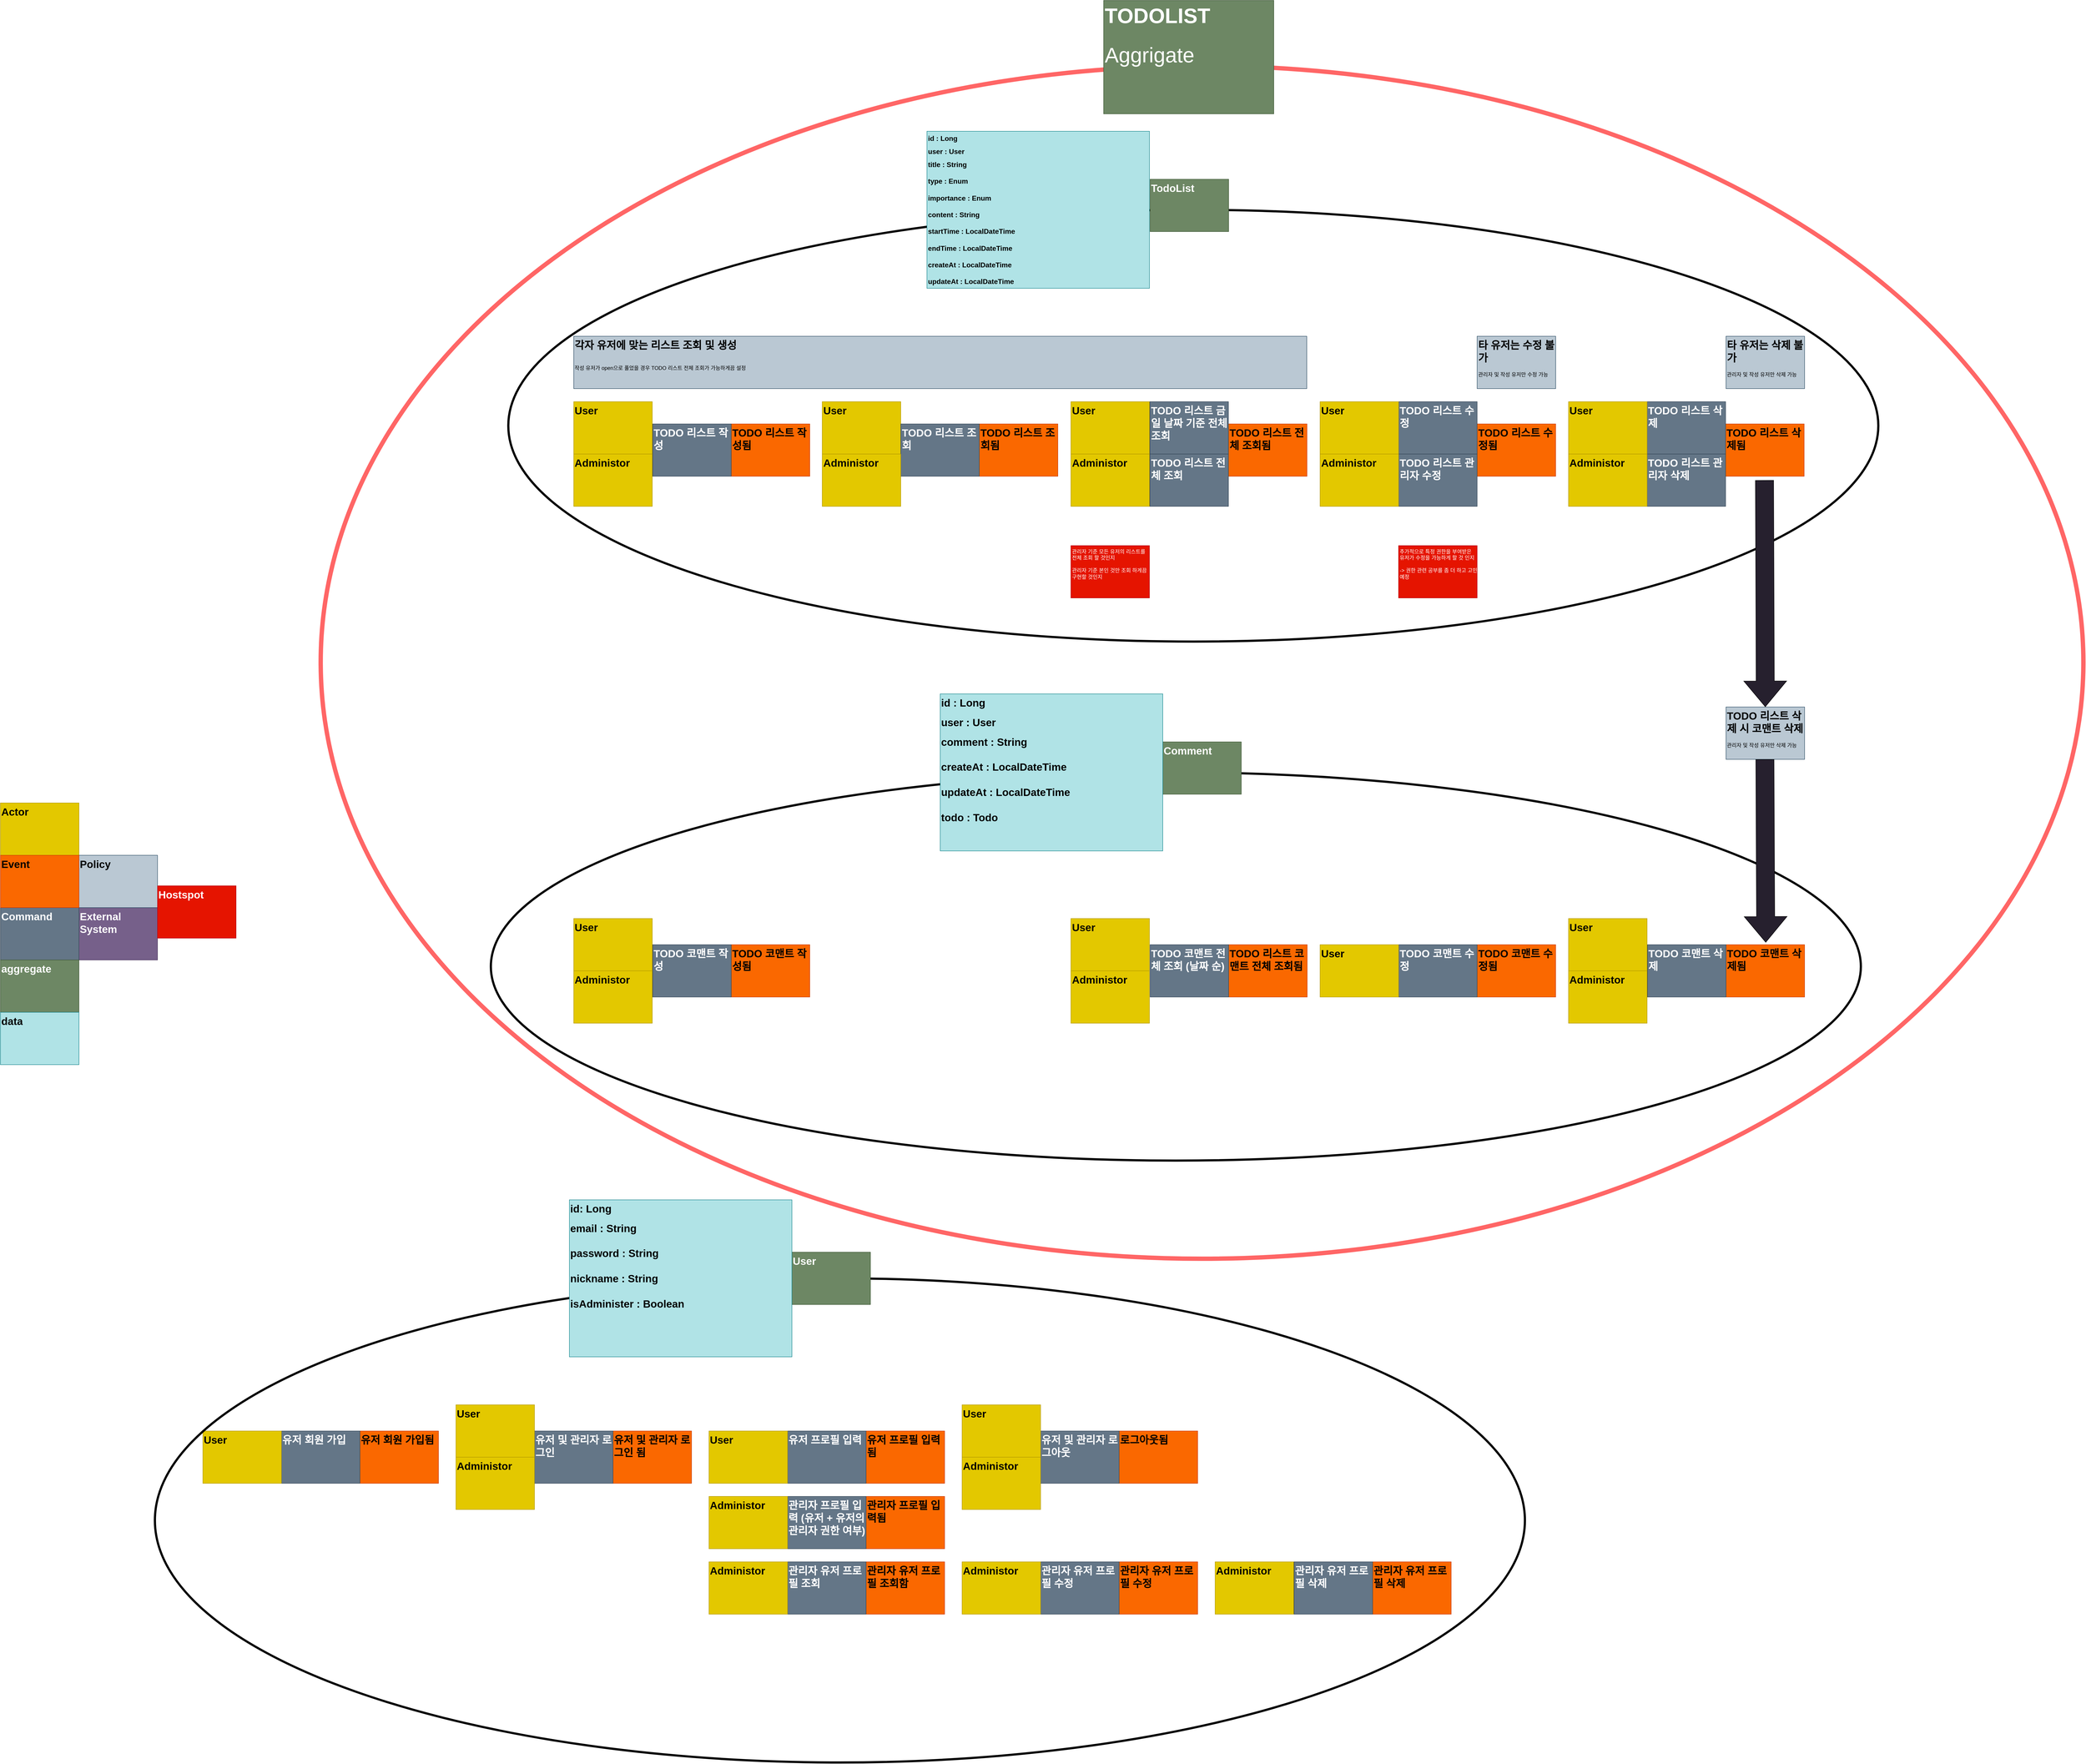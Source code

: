 <mxfile version="24.4.0" type="device">
  <diagram id="C5RBs43oDa-KdzZeNtuy" name="Page-1">
    <mxGraphModel dx="5374" dy="4074" grid="1" gridSize="10" guides="1" tooltips="1" connect="1" arrows="1" fold="1" page="1" pageScale="1" pageWidth="827" pageHeight="1169" math="0" shadow="0">
      <root>
        <mxCell id="WIyWlLk6GJQsqaUBKTNV-0" />
        <mxCell id="WIyWlLk6GJQsqaUBKTNV-1" parent="WIyWlLk6GJQsqaUBKTNV-0" />
        <mxCell id="IrmACfk9YA6cMG1wpujl-41" value="" style="ellipse;whiteSpace=wrap;html=1;fillColor=none;strokeWidth=5;" parent="WIyWlLk6GJQsqaUBKTNV-1" vertex="1">
          <mxGeometry x="-490" y="-1360" width="3140" height="990" as="geometry" />
        </mxCell>
        <mxCell id="IrmACfk9YA6cMG1wpujl-49" value="" style="ellipse;whiteSpace=wrap;html=1;fillColor=none;strokeWidth=10;strokeColor=#FF6666;verticalAlign=middle;" parent="WIyWlLk6GJQsqaUBKTNV-1" vertex="1">
          <mxGeometry x="-920" y="-1690" width="4040" height="2735" as="geometry" />
        </mxCell>
        <mxCell id="HAmuDQvCKLbOcNuJEESd-0" value="&lt;h1 style=&quot;margin-top: 0px;&quot;&gt;Actor&lt;/h1&gt;" style="text;html=1;whiteSpace=wrap;overflow=hidden;rounded=0;fillColor=#e3c800;fontColor=#000000;strokeColor=#B09500;" parent="WIyWlLk6GJQsqaUBKTNV-1" vertex="1">
          <mxGeometry x="-1654" width="180" height="120" as="geometry" />
        </mxCell>
        <mxCell id="HAmuDQvCKLbOcNuJEESd-1" value="&lt;h1 style=&quot;margin-top: 0px;&quot;&gt;External System&lt;/h1&gt;" style="text;html=1;whiteSpace=wrap;overflow=hidden;rounded=0;fillColor=#76608a;fontColor=#ffffff;strokeColor=#432D57;" parent="WIyWlLk6GJQsqaUBKTNV-1" vertex="1">
          <mxGeometry x="-1474" y="240" width="180" height="120" as="geometry" />
        </mxCell>
        <mxCell id="HAmuDQvCKLbOcNuJEESd-2" value="&lt;h1 style=&quot;margin-top: 0px;&quot;&gt;Command&lt;/h1&gt;" style="text;html=1;whiteSpace=wrap;overflow=hidden;rounded=0;fillColor=#647687;fontColor=#ffffff;strokeColor=#314354;" parent="WIyWlLk6GJQsqaUBKTNV-1" vertex="1">
          <mxGeometry x="-1654" y="240" width="180" height="120" as="geometry" />
        </mxCell>
        <mxCell id="HAmuDQvCKLbOcNuJEESd-3" value="&lt;h1 style=&quot;margin-top: 0px;&quot;&gt;Policy&lt;/h1&gt;" style="text;html=1;whiteSpace=wrap;overflow=hidden;rounded=0;fillColor=#bac8d3;strokeColor=#23445d;fontColor=#000000;" parent="WIyWlLk6GJQsqaUBKTNV-1" vertex="1">
          <mxGeometry x="-1474" y="120" width="180" height="120" as="geometry" />
        </mxCell>
        <mxCell id="HAmuDQvCKLbOcNuJEESd-4" value="&lt;h1 style=&quot;margin-top: 0px;&quot;&gt;Event&lt;/h1&gt;" style="text;html=1;whiteSpace=wrap;overflow=hidden;rounded=0;fillColor=#fa6800;fontColor=#000000;strokeColor=#C73500;" parent="WIyWlLk6GJQsqaUBKTNV-1" vertex="1">
          <mxGeometry x="-1654" y="120" width="180" height="120" as="geometry" />
        </mxCell>
        <mxCell id="HAmuDQvCKLbOcNuJEESd-5" value="&lt;h1 style=&quot;margin-top: 0px;&quot;&gt;Hostspot&lt;/h1&gt;" style="text;html=1;whiteSpace=wrap;overflow=hidden;rounded=0;fillColor=#e51400;fontColor=#ffffff;strokeColor=#B20000;" parent="WIyWlLk6GJQsqaUBKTNV-1" vertex="1">
          <mxGeometry x="-1294" y="190" width="180" height="120" as="geometry" />
        </mxCell>
        <mxCell id="HAmuDQvCKLbOcNuJEESd-6" value="&lt;h1 style=&quot;margin-top: 0px;&quot;&gt;aggregate&lt;/h1&gt;" style="text;html=1;whiteSpace=wrap;overflow=hidden;rounded=0;fillColor=#6d8764;fontColor=#ffffff;strokeColor=#3A5431;" parent="WIyWlLk6GJQsqaUBKTNV-1" vertex="1">
          <mxGeometry x="-1654" y="360" width="180" height="120" as="geometry" />
        </mxCell>
        <mxCell id="HAmuDQvCKLbOcNuJEESd-7" value="&lt;h1 style=&quot;margin-top: 0px;&quot;&gt;data&lt;/h1&gt;" style="text;html=1;whiteSpace=wrap;overflow=hidden;rounded=0;fillColor=#b0e3e6;strokeColor=#0e8088;fontColor=#000000;" parent="WIyWlLk6GJQsqaUBKTNV-1" vertex="1">
          <mxGeometry x="-1654" y="480" width="180" height="120" as="geometry" />
        </mxCell>
        <mxCell id="HAmuDQvCKLbOcNuJEESd-8" value="&lt;h1 style=&quot;margin-top: 0px;&quot;&gt;Administor&lt;/h1&gt;" style="text;html=1;whiteSpace=wrap;overflow=hidden;rounded=0;fillColor=#e3c800;fontColor=#000000;strokeColor=#B09500;" parent="WIyWlLk6GJQsqaUBKTNV-1" vertex="1">
          <mxGeometry x="1130" y="1740" width="180" height="120" as="geometry" />
        </mxCell>
        <mxCell id="HAmuDQvCKLbOcNuJEESd-9" value="&lt;h1 style=&quot;margin-top: 0px;&quot;&gt;User&lt;/h1&gt;" style="text;html=1;whiteSpace=wrap;overflow=hidden;rounded=0;fillColor=#e3c800;fontColor=#000000;strokeColor=#B09500;" parent="WIyWlLk6GJQsqaUBKTNV-1" vertex="1">
          <mxGeometry x="229.5" y="-920" width="180" height="120" as="geometry" />
        </mxCell>
        <mxCell id="HAmuDQvCKLbOcNuJEESd-11" value="&lt;h1 style=&quot;margin-top: 0px;&quot;&gt;유저 회원 가입됨&lt;/h1&gt;" style="text;html=1;whiteSpace=wrap;overflow=hidden;rounded=0;fillColor=#fa6800;fontColor=#000000;strokeColor=#C73500;" parent="WIyWlLk6GJQsqaUBKTNV-1" vertex="1">
          <mxGeometry x="-830" y="1440" width="180" height="120" as="geometry" />
        </mxCell>
        <mxCell id="HAmuDQvCKLbOcNuJEESd-12" value="&lt;h1 style=&quot;margin-top: 0px;&quot;&gt;유저 및 관리자 로그인 됨&lt;/h1&gt;" style="text;html=1;whiteSpace=wrap;overflow=hidden;rounded=0;fillColor=#fa6800;fontColor=#000000;strokeColor=#C73500;" parent="WIyWlLk6GJQsqaUBKTNV-1" vertex="1">
          <mxGeometry x="-250" y="1440" width="180" height="120" as="geometry" />
        </mxCell>
        <mxCell id="HAmuDQvCKLbOcNuJEESd-13" value="&lt;h1 style=&quot;margin-top: 0px;&quot;&gt;로그아웃됨&lt;/h1&gt;" style="text;html=1;whiteSpace=wrap;overflow=hidden;rounded=0;fillColor=#fa6800;fontColor=#000000;strokeColor=#C73500;" parent="WIyWlLk6GJQsqaUBKTNV-1" vertex="1">
          <mxGeometry x="910" y="1440" width="180" height="120" as="geometry" />
        </mxCell>
        <mxCell id="HAmuDQvCKLbOcNuJEESd-15" value="&lt;h1 style=&quot;margin-top: 0px;&quot;&gt;관리자 프로필 입력됨&lt;/h1&gt;" style="text;html=1;whiteSpace=wrap;overflow=hidden;rounded=0;fillColor=#fa6800;fontColor=#000000;strokeColor=#C73500;" parent="WIyWlLk6GJQsqaUBKTNV-1" vertex="1">
          <mxGeometry x="330" y="1590" width="180" height="120" as="geometry" />
        </mxCell>
        <mxCell id="HAmuDQvCKLbOcNuJEESd-16" value="&lt;h1 style=&quot;margin-top: 0px;&quot;&gt;유저 프로필 입력됨&lt;/h1&gt;" style="text;html=1;whiteSpace=wrap;overflow=hidden;rounded=0;fillColor=#fa6800;fontColor=#000000;strokeColor=#C73500;" parent="WIyWlLk6GJQsqaUBKTNV-1" vertex="1">
          <mxGeometry x="330" y="1440" width="180" height="120" as="geometry" />
        </mxCell>
        <mxCell id="HAmuDQvCKLbOcNuJEESd-17" value="&lt;h1 style=&quot;margin-top: 0px;&quot;&gt;TODO 리스트 작성됨&lt;/h1&gt;" style="text;html=1;whiteSpace=wrap;overflow=hidden;rounded=0;fillColor=#fa6800;fontColor=#000000;strokeColor=#C73500;" parent="WIyWlLk6GJQsqaUBKTNV-1" vertex="1">
          <mxGeometry x="21" y="-869" width="180" height="120" as="geometry" />
        </mxCell>
        <mxCell id="HAmuDQvCKLbOcNuJEESd-18" value="&lt;h1 style=&quot;margin-top: 0px;&quot;&gt;TODO 리스트 삭제됨&lt;/h1&gt;" style="text;html=1;whiteSpace=wrap;overflow=hidden;rounded=0;fillColor=#fa6800;fontColor=#000000;strokeColor=#C73500;" parent="WIyWlLk6GJQsqaUBKTNV-1" vertex="1">
          <mxGeometry x="2300" y="-869" width="180" height="120" as="geometry" />
        </mxCell>
        <mxCell id="HAmuDQvCKLbOcNuJEESd-19" value="&lt;h1 style=&quot;margin-top: 0px;&quot;&gt;TODO 리스트 수정됨&lt;/h1&gt;" style="text;html=1;whiteSpace=wrap;overflow=hidden;rounded=0;fillColor=#fa6800;fontColor=#000000;strokeColor=#C73500;" parent="WIyWlLk6GJQsqaUBKTNV-1" vertex="1">
          <mxGeometry x="1730.5" y="-869" width="180" height="120" as="geometry" />
        </mxCell>
        <mxCell id="HAmuDQvCKLbOcNuJEESd-20" value="&lt;h1 style=&quot;margin-top: 0px;&quot;&gt;TODO 리스트 전체 조회됨&lt;/h1&gt;" style="text;html=1;whiteSpace=wrap;overflow=hidden;rounded=0;fillColor=#fa6800;fontColor=#000000;strokeColor=#C73500;" parent="WIyWlLk6GJQsqaUBKTNV-1" vertex="1">
          <mxGeometry x="1160.5" y="-869" width="180" height="120" as="geometry" />
        </mxCell>
        <mxCell id="HAmuDQvCKLbOcNuJEESd-21" value="&lt;h1 style=&quot;margin-top: 0px;&quot;&gt;TODO 리스트 조회됨&lt;/h1&gt;" style="text;html=1;whiteSpace=wrap;overflow=hidden;rounded=0;fillColor=#fa6800;fontColor=#000000;strokeColor=#C73500;" parent="WIyWlLk6GJQsqaUBKTNV-1" vertex="1">
          <mxGeometry x="589.5" y="-869" width="180" height="120" as="geometry" />
        </mxCell>
        <mxCell id="HAmuDQvCKLbOcNuJEESd-22" value="&lt;h1 style=&quot;margin-top: 0px;&quot;&gt;타 유저는 삭제 불가&lt;/h1&gt;&lt;div&gt;관리자 및 작성 유저만 삭제 가능&lt;/div&gt;" style="text;html=1;whiteSpace=wrap;overflow=hidden;rounded=0;fillColor=#bac8d3;strokeColor=#23445d;fontColor=#000000;" parent="WIyWlLk6GJQsqaUBKTNV-1" vertex="1">
          <mxGeometry x="2301" y="-1070" width="180" height="120" as="geometry" />
        </mxCell>
        <mxCell id="HAmuDQvCKLbOcNuJEESd-23" value="&lt;h1 style=&quot;margin-top: 0px;&quot;&gt;타 유저는 수정 불가&lt;/h1&gt;&lt;div&gt;관리자 및 작성 유저만 수정 가능&lt;/div&gt;" style="text;html=1;whiteSpace=wrap;overflow=hidden;rounded=0;fillColor=#bac8d3;strokeColor=#23445d;fontColor=#000000;" parent="WIyWlLk6GJQsqaUBKTNV-1" vertex="1">
          <mxGeometry x="1730.5" y="-1070" width="180" height="120" as="geometry" />
        </mxCell>
        <mxCell id="HAmuDQvCKLbOcNuJEESd-24" value="관리자 기준 모든 유저의 리스트를 전체 조회 할 것인지&lt;div&gt;&lt;br&gt;&lt;/div&gt;&lt;div&gt;관리자 기준 본인 것만 조회 하게끔 구현할 것인지&lt;/div&gt;" style="text;html=1;whiteSpace=wrap;overflow=hidden;rounded=0;fillColor=#e51400;fontColor=#ffffff;strokeColor=#B20000;align=left;" parent="WIyWlLk6GJQsqaUBKTNV-1" vertex="1">
          <mxGeometry x="799.5" y="-590" width="180" height="120" as="geometry" />
        </mxCell>
        <mxCell id="HAmuDQvCKLbOcNuJEESd-25" value="&lt;h1 style=&quot;margin-top: 0px;&quot;&gt;각자 유저에 맞는 리스트 조회 및 생성&lt;/h1&gt;&lt;div&gt;&lt;br&gt;&lt;/div&gt;&lt;div&gt;작성 유저가 open으로 풀었을 경우 TODO 리스트 전체 조회가 가능하게끔 설정&lt;/div&gt;" style="text;html=1;whiteSpace=wrap;overflow=hidden;rounded=0;fillColor=#bac8d3;strokeColor=#23445d;fontColor=#000000;" parent="WIyWlLk6GJQsqaUBKTNV-1" vertex="1">
          <mxGeometry x="-340" y="-1070" width="1680" height="120" as="geometry" />
        </mxCell>
        <mxCell id="HAmuDQvCKLbOcNuJEESd-26" value="&lt;h1 style=&quot;margin-top: 0px;&quot;&gt;TODO 코맨트 작성됨&lt;/h1&gt;" style="text;html=1;whiteSpace=wrap;overflow=hidden;rounded=0;fillColor=#fa6800;fontColor=#000000;strokeColor=#C73500;" parent="WIyWlLk6GJQsqaUBKTNV-1" vertex="1">
          <mxGeometry x="21" y="325" width="180" height="120" as="geometry" />
        </mxCell>
        <mxCell id="HAmuDQvCKLbOcNuJEESd-27" value="&lt;h1 style=&quot;margin-top: 0px;&quot;&gt;TODO 코맨트 삭제됨&lt;/h1&gt;" style="text;html=1;whiteSpace=wrap;overflow=hidden;rounded=0;fillColor=#fa6800;fontColor=#000000;strokeColor=#C73500;" parent="WIyWlLk6GJQsqaUBKTNV-1" vertex="1">
          <mxGeometry x="2301" y="325" width="180" height="120" as="geometry" />
        </mxCell>
        <mxCell id="HAmuDQvCKLbOcNuJEESd-28" value="&lt;h1 style=&quot;margin-top: 0px;&quot;&gt;TODO 코맨트 수정됨&lt;/h1&gt;" style="text;html=1;whiteSpace=wrap;overflow=hidden;rounded=0;fillColor=#fa6800;fontColor=#000000;strokeColor=#C73500;" parent="WIyWlLk6GJQsqaUBKTNV-1" vertex="1">
          <mxGeometry x="1730.5" y="325" width="180" height="120" as="geometry" />
        </mxCell>
        <mxCell id="HAmuDQvCKLbOcNuJEESd-29" value="&lt;h1 style=&quot;margin-top: 0px;&quot;&gt;TODO 리스트 코맨트 전체 조회됨&lt;/h1&gt;" style="text;html=1;whiteSpace=wrap;overflow=hidden;rounded=0;fillColor=#fa6800;fontColor=#000000;strokeColor=#C73500;" parent="WIyWlLk6GJQsqaUBKTNV-1" vertex="1">
          <mxGeometry x="1161" y="325" width="180" height="120" as="geometry" />
        </mxCell>
        <mxCell id="HAmuDQvCKLbOcNuJEESd-30" value="&lt;h1 style=&quot;margin-top: 0px;&quot;&gt;TODO 리스트 삭제 시 코맨트 삭제&lt;/h1&gt;&lt;div&gt;관리자 및 작성 유저만 삭제 가능&lt;/div&gt;" style="text;html=1;whiteSpace=wrap;overflow=hidden;rounded=0;fillColor=#bac8d3;strokeColor=#23445d;fontColor=#000000;" parent="WIyWlLk6GJQsqaUBKTNV-1" vertex="1">
          <mxGeometry x="2301" y="-220" width="180" height="120" as="geometry" />
        </mxCell>
        <mxCell id="HAmuDQvCKLbOcNuJEESd-31" value="추가적으로 특정 권한을 부여받은 유저가 수정을 가능하게 할 것 인지&lt;div&gt;&lt;br&gt;&lt;/div&gt;&lt;div&gt;-&amp;gt; 권한 관련 공부를 좀 더 하고 고민 예정&lt;/div&gt;" style="text;html=1;whiteSpace=wrap;overflow=hidden;rounded=0;fillColor=#e51400;fontColor=#ffffff;strokeColor=#B20000;align=left;" parent="WIyWlLk6GJQsqaUBKTNV-1" vertex="1">
          <mxGeometry x="1550.5" y="-590" width="180" height="120" as="geometry" />
        </mxCell>
        <mxCell id="HAmuDQvCKLbOcNuJEESd-32" value="&lt;h1 style=&quot;margin-top: 0px;&quot;&gt;유저 및 관리자 로그인&lt;/h1&gt;" style="text;html=1;whiteSpace=wrap;overflow=hidden;rounded=0;fillColor=#647687;fontColor=#ffffff;strokeColor=#314354;" parent="WIyWlLk6GJQsqaUBKTNV-1" vertex="1">
          <mxGeometry x="-430" y="1440" width="180" height="120" as="geometry" />
        </mxCell>
        <mxCell id="HAmuDQvCKLbOcNuJEESd-33" value="&lt;h1 style=&quot;margin-top: 0px;&quot;&gt;유저 프로필 입력&lt;/h1&gt;" style="text;html=1;whiteSpace=wrap;overflow=hidden;rounded=0;fillColor=#647687;fontColor=#ffffff;strokeColor=#314354;" parent="WIyWlLk6GJQsqaUBKTNV-1" vertex="1">
          <mxGeometry x="150" y="1440" width="180" height="120" as="geometry" />
        </mxCell>
        <mxCell id="HAmuDQvCKLbOcNuJEESd-34" value="&lt;h1 style=&quot;margin-top: 0px;&quot;&gt;유저 및 관리자 로그아웃&lt;/h1&gt;" style="text;html=1;whiteSpace=wrap;overflow=hidden;rounded=0;fillColor=#647687;fontColor=#ffffff;strokeColor=#314354;" parent="WIyWlLk6GJQsqaUBKTNV-1" vertex="1">
          <mxGeometry x="730" y="1440" width="180" height="120" as="geometry" />
        </mxCell>
        <mxCell id="HAmuDQvCKLbOcNuJEESd-35" value="&lt;h1 style=&quot;margin-top: 0px;&quot;&gt;관리자 프로필 입력 (유저 + 유저의 관리자 권한 여부)&lt;/h1&gt;" style="text;html=1;whiteSpace=wrap;overflow=hidden;rounded=0;fillColor=#647687;fontColor=#ffffff;strokeColor=#314354;" parent="WIyWlLk6GJQsqaUBKTNV-1" vertex="1">
          <mxGeometry x="150" y="1590" width="180" height="120" as="geometry" />
        </mxCell>
        <mxCell id="HAmuDQvCKLbOcNuJEESd-37" value="&lt;h1 style=&quot;margin-top: 0px;&quot;&gt;유저 회원 가입&lt;/h1&gt;" style="text;html=1;whiteSpace=wrap;overflow=hidden;rounded=0;fillColor=#647687;fontColor=#ffffff;strokeColor=#314354;" parent="WIyWlLk6GJQsqaUBKTNV-1" vertex="1">
          <mxGeometry x="-1010" y="1440" width="180" height="120" as="geometry" />
        </mxCell>
        <mxCell id="HAmuDQvCKLbOcNuJEESd-38" value="&lt;h1 style=&quot;margin-top: 0px;&quot;&gt;TODO 리스트 조회&lt;/h1&gt;" style="text;html=1;whiteSpace=wrap;overflow=hidden;rounded=0;fillColor=#647687;fontColor=#ffffff;strokeColor=#314354;" parent="WIyWlLk6GJQsqaUBKTNV-1" vertex="1">
          <mxGeometry x="409.5" y="-869" width="180" height="120" as="geometry" />
        </mxCell>
        <mxCell id="HAmuDQvCKLbOcNuJEESd-46" value="&lt;h1 style=&quot;margin-top: 0px;&quot;&gt;TODO 리스트 금일 날짜 기준 전체 조회&lt;/h1&gt;" style="text;html=1;whiteSpace=wrap;overflow=hidden;rounded=0;fillColor=#647687;fontColor=#ffffff;strokeColor=#314354;" parent="WIyWlLk6GJQsqaUBKTNV-1" vertex="1">
          <mxGeometry x="980.5" y="-920" width="180" height="120" as="geometry" />
        </mxCell>
        <mxCell id="HAmuDQvCKLbOcNuJEESd-48" value="&lt;h1 style=&quot;margin-top: 0px;&quot;&gt;TODO 리스트 작성&lt;/h1&gt;" style="text;html=1;whiteSpace=wrap;overflow=hidden;rounded=0;fillColor=#647687;fontColor=#ffffff;strokeColor=#314354;" parent="WIyWlLk6GJQsqaUBKTNV-1" vertex="1">
          <mxGeometry x="-159" y="-869" width="180" height="120" as="geometry" />
        </mxCell>
        <mxCell id="HAmuDQvCKLbOcNuJEESd-49" value="&lt;h1 style=&quot;margin-top: 0px;&quot;&gt;TODO 리스트 전체 조회&lt;/h1&gt;" style="text;html=1;whiteSpace=wrap;overflow=hidden;rounded=0;fillColor=#647687;fontColor=#ffffff;strokeColor=#314354;" parent="WIyWlLk6GJQsqaUBKTNV-1" vertex="1">
          <mxGeometry x="980.5" y="-800" width="180" height="120" as="geometry" />
        </mxCell>
        <mxCell id="IrmACfk9YA6cMG1wpujl-0" value="&lt;h1 style=&quot;margin-top: 0px;&quot;&gt;TODO 리스트 수정&lt;/h1&gt;" style="text;html=1;whiteSpace=wrap;overflow=hidden;rounded=0;fillColor=#647687;fontColor=#ffffff;strokeColor=#314354;" parent="WIyWlLk6GJQsqaUBKTNV-1" vertex="1">
          <mxGeometry x="1550.5" y="-920" width="180" height="120" as="geometry" />
        </mxCell>
        <mxCell id="IrmACfk9YA6cMG1wpujl-1" value="&lt;h1 style=&quot;margin-top: 0px;&quot;&gt;TODO 리스트 삭제&lt;/h1&gt;" style="text;html=1;whiteSpace=wrap;overflow=hidden;rounded=0;fillColor=#647687;fontColor=#ffffff;strokeColor=#314354;" parent="WIyWlLk6GJQsqaUBKTNV-1" vertex="1">
          <mxGeometry x="2120" y="-920" width="180" height="120" as="geometry" />
        </mxCell>
        <mxCell id="IrmACfk9YA6cMG1wpujl-2" value="&lt;h1 style=&quot;margin-top: 0px;&quot;&gt;TODO 리스트 관리자 수정&lt;/h1&gt;" style="text;html=1;whiteSpace=wrap;overflow=hidden;rounded=0;fillColor=#647687;fontColor=#ffffff;strokeColor=#314354;" parent="WIyWlLk6GJQsqaUBKTNV-1" vertex="1">
          <mxGeometry x="1550.5" y="-800" width="180" height="120" as="geometry" />
        </mxCell>
        <mxCell id="IrmACfk9YA6cMG1wpujl-3" value="&lt;h1 style=&quot;margin-top: 0px;&quot;&gt;TODO 리스트 관리자 삭제&lt;/h1&gt;" style="text;html=1;whiteSpace=wrap;overflow=hidden;rounded=0;fillColor=#647687;fontColor=#ffffff;strokeColor=#314354;" parent="WIyWlLk6GJQsqaUBKTNV-1" vertex="1">
          <mxGeometry x="2120" y="-800" width="180" height="120" as="geometry" />
        </mxCell>
        <mxCell id="IrmACfk9YA6cMG1wpujl-4" value="&lt;h1 style=&quot;margin-top: 0px;&quot;&gt;관리자 유저 프로필 조회함&lt;/h1&gt;" style="text;html=1;whiteSpace=wrap;overflow=hidden;rounded=0;fillColor=#fa6800;fontColor=#000000;strokeColor=#C73500;" parent="WIyWlLk6GJQsqaUBKTNV-1" vertex="1">
          <mxGeometry x="330" y="1740" width="180" height="120" as="geometry" />
        </mxCell>
        <mxCell id="IrmACfk9YA6cMG1wpujl-5" value="&lt;h1 style=&quot;margin-top: 0px;&quot;&gt;관리자 유저 프로필 조회&lt;/h1&gt;" style="text;html=1;whiteSpace=wrap;overflow=hidden;rounded=0;fillColor=#647687;fontColor=#ffffff;strokeColor=#314354;" parent="WIyWlLk6GJQsqaUBKTNV-1" vertex="1">
          <mxGeometry x="150" y="1740" width="180" height="120" as="geometry" />
        </mxCell>
        <mxCell id="IrmACfk9YA6cMG1wpujl-6" value="&lt;h1 style=&quot;margin-top: 0px;&quot;&gt;관리자 유저 프로필 수정&lt;/h1&gt;" style="text;html=1;whiteSpace=wrap;overflow=hidden;rounded=0;fillColor=#fa6800;fontColor=#000000;strokeColor=#C73500;" parent="WIyWlLk6GJQsqaUBKTNV-1" vertex="1">
          <mxGeometry x="910" y="1740" width="180" height="120" as="geometry" />
        </mxCell>
        <mxCell id="IrmACfk9YA6cMG1wpujl-7" value="&lt;h1 style=&quot;margin-top: 0px;&quot;&gt;관리자 유저 프로필 수정&lt;/h1&gt;" style="text;html=1;whiteSpace=wrap;overflow=hidden;rounded=0;fillColor=#647687;fontColor=#ffffff;strokeColor=#314354;" parent="WIyWlLk6GJQsqaUBKTNV-1" vertex="1">
          <mxGeometry x="730" y="1740" width="180" height="120" as="geometry" />
        </mxCell>
        <mxCell id="IrmACfk9YA6cMG1wpujl-8" value="&lt;h1 style=&quot;margin-top: 0px;&quot;&gt;관리자 유저 프로필 삭제&lt;/h1&gt;" style="text;html=1;whiteSpace=wrap;overflow=hidden;rounded=0;fillColor=#fa6800;fontColor=#000000;strokeColor=#C73500;" parent="WIyWlLk6GJQsqaUBKTNV-1" vertex="1">
          <mxGeometry x="1491" y="1740" width="180" height="120" as="geometry" />
        </mxCell>
        <mxCell id="IrmACfk9YA6cMG1wpujl-9" value="&lt;h1 style=&quot;margin-top: 0px;&quot;&gt;관리자 유저 프로필 삭제&lt;/h1&gt;" style="text;html=1;whiteSpace=wrap;overflow=hidden;rounded=0;fillColor=#647687;fontColor=#ffffff;strokeColor=#314354;" parent="WIyWlLk6GJQsqaUBKTNV-1" vertex="1">
          <mxGeometry x="1311" y="1740" width="180" height="120" as="geometry" />
        </mxCell>
        <mxCell id="IrmACfk9YA6cMG1wpujl-10" value="&lt;h1 style=&quot;margin-top: 0px;&quot;&gt;TODO 코맨트 작성&lt;/h1&gt;" style="text;html=1;whiteSpace=wrap;overflow=hidden;rounded=0;fillColor=#647687;fontColor=#ffffff;strokeColor=#314354;" parent="WIyWlLk6GJQsqaUBKTNV-1" vertex="1">
          <mxGeometry x="-159" y="325" width="180" height="120" as="geometry" />
        </mxCell>
        <mxCell id="IrmACfk9YA6cMG1wpujl-11" value="&lt;h1 style=&quot;margin-top: 0px;&quot;&gt;TODO 코맨트 전체 조회 (날짜 순)&lt;/h1&gt;" style="text;html=1;whiteSpace=wrap;overflow=hidden;rounded=0;fillColor=#647687;fontColor=#ffffff;strokeColor=#314354;" parent="WIyWlLk6GJQsqaUBKTNV-1" vertex="1">
          <mxGeometry x="981" y="325" width="180" height="120" as="geometry" />
        </mxCell>
        <mxCell id="IrmACfk9YA6cMG1wpujl-12" value="&lt;h1 style=&quot;margin-top: 0px;&quot;&gt;TODO 코맨트 수정&lt;/h1&gt;" style="text;html=1;whiteSpace=wrap;overflow=hidden;rounded=0;fillColor=#647687;fontColor=#ffffff;strokeColor=#314354;" parent="WIyWlLk6GJQsqaUBKTNV-1" vertex="1">
          <mxGeometry x="1550.5" y="325" width="180" height="120" as="geometry" />
        </mxCell>
        <mxCell id="IrmACfk9YA6cMG1wpujl-13" value="&lt;h1 style=&quot;margin-top: 0px;&quot;&gt;TODO 코맨트 삭제&lt;/h1&gt;" style="text;html=1;whiteSpace=wrap;overflow=hidden;rounded=0;fillColor=#647687;fontColor=#ffffff;strokeColor=#314354;" parent="WIyWlLk6GJQsqaUBKTNV-1" vertex="1">
          <mxGeometry x="2121" y="325" width="180" height="120" as="geometry" />
        </mxCell>
        <mxCell id="IrmACfk9YA6cMG1wpujl-14" value="&lt;h1 style=&quot;margin-top: 0px;&quot;&gt;Administor&lt;/h1&gt;" style="text;html=1;whiteSpace=wrap;overflow=hidden;rounded=0;fillColor=#e3c800;fontColor=#000000;strokeColor=#B09500;" parent="WIyWlLk6GJQsqaUBKTNV-1" vertex="1">
          <mxGeometry x="550" y="1740" width="180" height="120" as="geometry" />
        </mxCell>
        <mxCell id="IrmACfk9YA6cMG1wpujl-15" value="&lt;h1 style=&quot;margin-top: 0px;&quot;&gt;User&lt;/h1&gt;" style="text;html=1;whiteSpace=wrap;overflow=hidden;rounded=0;fillColor=#e3c800;fontColor=#000000;strokeColor=#B09500;" parent="WIyWlLk6GJQsqaUBKTNV-1" vertex="1">
          <mxGeometry x="-340" y="-920" width="180" height="120" as="geometry" />
        </mxCell>
        <mxCell id="IrmACfk9YA6cMG1wpujl-16" value="&lt;h1 style=&quot;margin-top: 0px;&quot;&gt;Administor&lt;/h1&gt;" style="text;html=1;whiteSpace=wrap;overflow=hidden;rounded=0;fillColor=#e3c800;fontColor=#000000;strokeColor=#B09500;" parent="WIyWlLk6GJQsqaUBKTNV-1" vertex="1">
          <mxGeometry x="550" y="1500" width="180" height="120" as="geometry" />
        </mxCell>
        <mxCell id="IrmACfk9YA6cMG1wpujl-17" value="&lt;h1 style=&quot;margin-top: 0px;&quot;&gt;User&lt;/h1&gt;" style="text;html=1;whiteSpace=wrap;overflow=hidden;rounded=0;fillColor=#e3c800;fontColor=#000000;strokeColor=#B09500;" parent="WIyWlLk6GJQsqaUBKTNV-1" vertex="1">
          <mxGeometry x="550" y="1380" width="180" height="120" as="geometry" />
        </mxCell>
        <mxCell id="IrmACfk9YA6cMG1wpujl-18" value="&lt;h1 style=&quot;margin-top: 0px;&quot;&gt;Administor&lt;/h1&gt;" style="text;html=1;whiteSpace=wrap;overflow=hidden;rounded=0;fillColor=#e3c800;fontColor=#000000;strokeColor=#B09500;" parent="WIyWlLk6GJQsqaUBKTNV-1" vertex="1">
          <mxGeometry x="-30" y="1740" width="180" height="120" as="geometry" />
        </mxCell>
        <mxCell id="IrmACfk9YA6cMG1wpujl-19" value="&lt;h1 style=&quot;margin-top: 0px;&quot;&gt;User&lt;/h1&gt;" style="text;html=1;whiteSpace=wrap;overflow=hidden;rounded=0;fillColor=#e3c800;fontColor=#000000;strokeColor=#B09500;" parent="WIyWlLk6GJQsqaUBKTNV-1" vertex="1">
          <mxGeometry x="-30" y="1440" width="180" height="120" as="geometry" />
        </mxCell>
        <mxCell id="IrmACfk9YA6cMG1wpujl-20" value="&lt;h1 style=&quot;margin-top: 0px;&quot;&gt;Administor&lt;/h1&gt;" style="text;html=1;whiteSpace=wrap;overflow=hidden;rounded=0;fillColor=#e3c800;fontColor=#000000;strokeColor=#B09500;" parent="WIyWlLk6GJQsqaUBKTNV-1" vertex="1">
          <mxGeometry x="-30" y="1590" width="180" height="120" as="geometry" />
        </mxCell>
        <mxCell id="IrmACfk9YA6cMG1wpujl-21" value="&lt;h1 style=&quot;margin-top: 0px;&quot;&gt;User&lt;/h1&gt;" style="text;html=1;whiteSpace=wrap;overflow=hidden;rounded=0;fillColor=#e3c800;fontColor=#000000;strokeColor=#B09500;" parent="WIyWlLk6GJQsqaUBKTNV-1" vertex="1">
          <mxGeometry x="-610" y="1380" width="180" height="120" as="geometry" />
        </mxCell>
        <mxCell id="IrmACfk9YA6cMG1wpujl-22" value="&lt;h1 style=&quot;margin-top: 0px;&quot;&gt;Administor&lt;/h1&gt;" style="text;html=1;whiteSpace=wrap;overflow=hidden;rounded=0;fillColor=#e3c800;fontColor=#000000;strokeColor=#B09500;" parent="WIyWlLk6GJQsqaUBKTNV-1" vertex="1">
          <mxGeometry x="-610" y="1500" width="180" height="120" as="geometry" />
        </mxCell>
        <mxCell id="IrmACfk9YA6cMG1wpujl-23" value="&lt;h1 style=&quot;margin-top: 0px;&quot;&gt;User&lt;/h1&gt;" style="text;html=1;whiteSpace=wrap;overflow=hidden;rounded=0;fillColor=#e3c800;fontColor=#000000;strokeColor=#B09500;" parent="WIyWlLk6GJQsqaUBKTNV-1" vertex="1">
          <mxGeometry x="-1190" y="1440" width="180" height="120" as="geometry" />
        </mxCell>
        <mxCell id="IrmACfk9YA6cMG1wpujl-24" value="&lt;h1 style=&quot;margin-top: 0px;&quot;&gt;Administor&lt;/h1&gt;" style="text;html=1;whiteSpace=wrap;overflow=hidden;rounded=0;fillColor=#e3c800;fontColor=#000000;strokeColor=#B09500;" parent="WIyWlLk6GJQsqaUBKTNV-1" vertex="1">
          <mxGeometry x="-340" y="-800" width="180" height="120" as="geometry" />
        </mxCell>
        <mxCell id="IrmACfk9YA6cMG1wpujl-25" value="&lt;h1 style=&quot;margin-top: 0px;&quot;&gt;Administor&lt;/h1&gt;" style="text;html=1;whiteSpace=wrap;overflow=hidden;rounded=0;fillColor=#e3c800;fontColor=#000000;strokeColor=#B09500;" parent="WIyWlLk6GJQsqaUBKTNV-1" vertex="1">
          <mxGeometry x="229.5" y="-800" width="180" height="120" as="geometry" />
        </mxCell>
        <mxCell id="IrmACfk9YA6cMG1wpujl-26" value="&lt;h1 style=&quot;margin-top: 0px;&quot;&gt;User&lt;/h1&gt;" style="text;html=1;whiteSpace=wrap;overflow=hidden;rounded=0;fillColor=#e3c800;fontColor=#000000;strokeColor=#B09500;" parent="WIyWlLk6GJQsqaUBKTNV-1" vertex="1">
          <mxGeometry x="799.5" y="-920" width="180" height="120" as="geometry" />
        </mxCell>
        <mxCell id="IrmACfk9YA6cMG1wpujl-27" value="&lt;h1 style=&quot;margin-top: 0px;&quot;&gt;Administor&lt;/h1&gt;" style="text;html=1;whiteSpace=wrap;overflow=hidden;rounded=0;fillColor=#e3c800;fontColor=#000000;strokeColor=#B09500;" parent="WIyWlLk6GJQsqaUBKTNV-1" vertex="1">
          <mxGeometry x="799.5" y="-800" width="180" height="120" as="geometry" />
        </mxCell>
        <mxCell id="IrmACfk9YA6cMG1wpujl-28" value="&lt;h1 style=&quot;margin-top: 0px;&quot;&gt;User&lt;/h1&gt;" style="text;html=1;whiteSpace=wrap;overflow=hidden;rounded=0;fillColor=#e3c800;fontColor=#000000;strokeColor=#B09500;" parent="WIyWlLk6GJQsqaUBKTNV-1" vertex="1">
          <mxGeometry x="1370.5" y="-920" width="180" height="120" as="geometry" />
        </mxCell>
        <mxCell id="IrmACfk9YA6cMG1wpujl-29" value="&lt;h1 style=&quot;margin-top: 0px;&quot;&gt;Administor&lt;/h1&gt;" style="text;html=1;whiteSpace=wrap;overflow=hidden;rounded=0;fillColor=#e3c800;fontColor=#000000;strokeColor=#B09500;" parent="WIyWlLk6GJQsqaUBKTNV-1" vertex="1">
          <mxGeometry x="1370.5" y="-800" width="180" height="120" as="geometry" />
        </mxCell>
        <mxCell id="IrmACfk9YA6cMG1wpujl-30" value="&lt;h1 style=&quot;margin-top: 0px;&quot;&gt;User&lt;/h1&gt;" style="text;html=1;whiteSpace=wrap;overflow=hidden;rounded=0;fillColor=#e3c800;fontColor=#000000;strokeColor=#B09500;" parent="WIyWlLk6GJQsqaUBKTNV-1" vertex="1">
          <mxGeometry x="1940" y="-920" width="180" height="120" as="geometry" />
        </mxCell>
        <mxCell id="IrmACfk9YA6cMG1wpujl-31" value="&lt;h1 style=&quot;margin-top: 0px;&quot;&gt;Administor&lt;/h1&gt;" style="text;html=1;whiteSpace=wrap;overflow=hidden;rounded=0;fillColor=#e3c800;fontColor=#000000;strokeColor=#B09500;" parent="WIyWlLk6GJQsqaUBKTNV-1" vertex="1">
          <mxGeometry x="1940" y="-800" width="180" height="120" as="geometry" />
        </mxCell>
        <mxCell id="IrmACfk9YA6cMG1wpujl-32" value="&lt;h1 style=&quot;margin-top: 0px;&quot;&gt;User&lt;/h1&gt;" style="text;html=1;whiteSpace=wrap;overflow=hidden;rounded=0;fillColor=#e3c800;fontColor=#000000;strokeColor=#B09500;" parent="WIyWlLk6GJQsqaUBKTNV-1" vertex="1">
          <mxGeometry x="-340" y="265" width="180" height="120" as="geometry" />
        </mxCell>
        <mxCell id="IrmACfk9YA6cMG1wpujl-33" value="&lt;h1 style=&quot;margin-top: 0px;&quot;&gt;Administor&lt;/h1&gt;" style="text;html=1;whiteSpace=wrap;overflow=hidden;rounded=0;fillColor=#e3c800;fontColor=#000000;strokeColor=#B09500;" parent="WIyWlLk6GJQsqaUBKTNV-1" vertex="1">
          <mxGeometry x="-340" y="385" width="180" height="120" as="geometry" />
        </mxCell>
        <mxCell id="IrmACfk9YA6cMG1wpujl-34" value="&lt;h1 style=&quot;margin-top: 0px;&quot;&gt;User&lt;/h1&gt;" style="text;html=1;whiteSpace=wrap;overflow=hidden;rounded=0;fillColor=#e3c800;fontColor=#000000;strokeColor=#B09500;" parent="WIyWlLk6GJQsqaUBKTNV-1" vertex="1">
          <mxGeometry x="799.5" y="265" width="180" height="120" as="geometry" />
        </mxCell>
        <mxCell id="IrmACfk9YA6cMG1wpujl-35" value="&lt;h1 style=&quot;margin-top: 0px;&quot;&gt;Administor&lt;/h1&gt;" style="text;html=1;whiteSpace=wrap;overflow=hidden;rounded=0;fillColor=#e3c800;fontColor=#000000;strokeColor=#B09500;" parent="WIyWlLk6GJQsqaUBKTNV-1" vertex="1">
          <mxGeometry x="799.5" y="385" width="180" height="120" as="geometry" />
        </mxCell>
        <mxCell id="IrmACfk9YA6cMG1wpujl-36" value="&lt;h1 style=&quot;margin-top: 0px;&quot;&gt;User&lt;/h1&gt;" style="text;html=1;whiteSpace=wrap;overflow=hidden;rounded=0;fillColor=#e3c800;fontColor=#000000;strokeColor=#B09500;" parent="WIyWlLk6GJQsqaUBKTNV-1" vertex="1">
          <mxGeometry x="1370.5" y="325" width="180" height="120" as="geometry" />
        </mxCell>
        <mxCell id="IrmACfk9YA6cMG1wpujl-37" value="&lt;h1 style=&quot;margin-top: 0px;&quot;&gt;User&lt;/h1&gt;" style="text;html=1;whiteSpace=wrap;overflow=hidden;rounded=0;fillColor=#e3c800;fontColor=#000000;strokeColor=#B09500;" parent="WIyWlLk6GJQsqaUBKTNV-1" vertex="1">
          <mxGeometry x="1940" y="265" width="180" height="120" as="geometry" />
        </mxCell>
        <mxCell id="IrmACfk9YA6cMG1wpujl-38" value="&lt;h1 style=&quot;margin-top: 0px;&quot;&gt;Administor&lt;/h1&gt;" style="text;html=1;whiteSpace=wrap;overflow=hidden;rounded=0;fillColor=#e3c800;fontColor=#000000;strokeColor=#B09500;" parent="WIyWlLk6GJQsqaUBKTNV-1" vertex="1">
          <mxGeometry x="1940" y="385" width="180" height="120" as="geometry" />
        </mxCell>
        <mxCell id="IrmACfk9YA6cMG1wpujl-39" value="" style="ellipse;whiteSpace=wrap;html=1;fillColor=none;strokeWidth=5;" parent="WIyWlLk6GJQsqaUBKTNV-1" vertex="1">
          <mxGeometry x="-1300" y="1090" width="3140" height="1110" as="geometry" />
        </mxCell>
        <mxCell id="IrmACfk9YA6cMG1wpujl-40" value="&lt;h1 style=&quot;margin-top: 0px;&quot;&gt;User&lt;/h1&gt;" style="text;html=1;whiteSpace=wrap;overflow=hidden;rounded=0;fillColor=#6d8764;fontColor=#ffffff;strokeColor=#3A5431;" parent="WIyWlLk6GJQsqaUBKTNV-1" vertex="1">
          <mxGeometry x="160" y="1030" width="180" height="120" as="geometry" />
        </mxCell>
        <mxCell id="IrmACfk9YA6cMG1wpujl-42" value="&lt;h1 style=&quot;margin-top: 0px;&quot;&gt;TodoList&lt;/h1&gt;" style="text;html=1;whiteSpace=wrap;overflow=hidden;rounded=0;fillColor=#6d8764;fontColor=#ffffff;strokeColor=#3A5431;" parent="WIyWlLk6GJQsqaUBKTNV-1" vertex="1">
          <mxGeometry x="981" y="-1430" width="180" height="120" as="geometry" />
        </mxCell>
        <mxCell id="IrmACfk9YA6cMG1wpujl-43" value="" style="ellipse;whiteSpace=wrap;html=1;fillColor=none;strokeWidth=5;" parent="WIyWlLk6GJQsqaUBKTNV-1" vertex="1">
          <mxGeometry x="-530" y="-70" width="3140" height="890" as="geometry" />
        </mxCell>
        <mxCell id="IrmACfk9YA6cMG1wpujl-44" value="&lt;h1 style=&quot;margin-top: 0px;&quot;&gt;Comment&lt;/h1&gt;" style="text;html=1;whiteSpace=wrap;overflow=hidden;rounded=0;fillColor=#6d8764;fontColor=#ffffff;strokeColor=#3A5431;" parent="WIyWlLk6GJQsqaUBKTNV-1" vertex="1">
          <mxGeometry x="1010" y="-140" width="180" height="120" as="geometry" />
        </mxCell>
        <mxCell id="IrmACfk9YA6cMG1wpujl-45" value="" style="shape=flexArrow;endArrow=classic;html=1;rounded=0;endWidth=55.556;endSize=19.333;width=41.667;entryX=0.5;entryY=0;entryDx=0;entryDy=0;fillColor=#26202E;" parent="WIyWlLk6GJQsqaUBKTNV-1" target="HAmuDQvCKLbOcNuJEESd-30" edge="1">
          <mxGeometry width="50" height="50" relative="1" as="geometry">
            <mxPoint x="2389.17" y="-740" as="sourcePoint" />
            <mxPoint x="2389.17" y="-350" as="targetPoint" />
          </mxGeometry>
        </mxCell>
        <mxCell id="IrmACfk9YA6cMG1wpujl-48" value="" style="shape=flexArrow;endArrow=classic;html=1;rounded=0;endWidth=55.556;endSize=19.333;width=41.667;fillColor=#26202E;" parent="WIyWlLk6GJQsqaUBKTNV-1" edge="1">
          <mxGeometry width="50" height="50" relative="1" as="geometry">
            <mxPoint x="2390.08" y="-100" as="sourcePoint" />
            <mxPoint x="2392" y="320" as="targetPoint" />
          </mxGeometry>
        </mxCell>
        <mxCell id="IrmACfk9YA6cMG1wpujl-50" value="&lt;h1 style=&quot;margin-top: 0px; font-size: 48px;&quot;&gt;TODOLIST&lt;/h1&gt;&lt;div style=&quot;font-size: 48px;&quot;&gt;Aggrigate&lt;/div&gt;" style="text;html=1;whiteSpace=wrap;overflow=hidden;rounded=0;fillColor=#6d8764;fontColor=#ffffff;strokeColor=#3A5431;fontSize=24;" parent="WIyWlLk6GJQsqaUBKTNV-1" vertex="1">
          <mxGeometry x="874.5" y="-1840" width="390" height="260" as="geometry" />
        </mxCell>
        <mxCell id="IrmACfk9YA6cMG1wpujl-51" value="&lt;h1 style=&quot;margin-top: 0px;&quot;&gt;id: Long&lt;/h1&gt;&lt;div style=&quot;font-size: 24px;&quot;&gt;email : String&lt;/div&gt;&lt;div style=&quot;font-size: 24px;&quot;&gt;&lt;span&gt;&lt;br&gt;&lt;/span&gt;&lt;/div&gt;&lt;div style=&quot;font-size: 24px;&quot;&gt;&lt;span&gt;password : String&lt;/span&gt;&lt;/div&gt;&lt;div style=&quot;font-size: 24px;&quot;&gt;&lt;span&gt;&lt;br&gt;&lt;/span&gt;&lt;/div&gt;&lt;div style=&quot;font-size: 24px;&quot;&gt;&lt;span&gt;nickname : String&lt;/span&gt;&lt;/div&gt;&lt;div style=&quot;font-size: 24px;&quot;&gt;&lt;span&gt;&lt;br&gt;&lt;/span&gt;&lt;/div&gt;&lt;div style=&quot;font-size: 24px;&quot;&gt;&lt;span&gt;isAdminister : Boolean&lt;/span&gt;&lt;/div&gt;&lt;div style=&quot;font-size: 24px;&quot;&gt;&lt;span&gt;&lt;br&gt;&lt;/span&gt;&lt;/div&gt;&lt;div style=&quot;font-size: 24px;&quot;&gt;&lt;span&gt;&lt;br&gt;&lt;/span&gt;&lt;/div&gt;" style="text;html=1;whiteSpace=wrap;overflow=hidden;rounded=0;fillColor=#b0e3e6;strokeColor=#0e8088;fontColor=#000000;fontStyle=1" parent="WIyWlLk6GJQsqaUBKTNV-1" vertex="1">
          <mxGeometry x="-350" y="910" width="510" height="360" as="geometry" />
        </mxCell>
        <mxCell id="IrmACfk9YA6cMG1wpujl-52" value="&lt;h1 style=&quot;margin-top: 0px; font-size: 24px;&quot;&gt;id : Long&lt;/h1&gt;&lt;h1 style=&quot;margin-top: 0px; font-size: 24px;&quot;&gt;user : User&lt;/h1&gt;&lt;div style=&quot;font-size: 24px;&quot;&gt;comment : String&lt;/div&gt;&lt;div style=&quot;font-size: 24px;&quot;&gt;&lt;br&gt;&lt;/div&gt;&lt;div style=&quot;font-size: 24px;&quot;&gt;createAt : LocalDateTime&lt;/div&gt;&lt;div style=&quot;font-size: 24px;&quot;&gt;&lt;br&gt;&lt;/div&gt;&lt;div style=&quot;font-size: 24px;&quot;&gt;updateAt :&amp;nbsp;&lt;span style=&quot;background-color: initial;&quot;&gt;LocalDateTime&lt;/span&gt;&lt;/div&gt;&lt;div style=&quot;font-size: 24px;&quot;&gt;&lt;span style=&quot;background-color: initial;&quot;&gt;&lt;br&gt;&lt;/span&gt;&lt;/div&gt;&lt;div style=&quot;font-size: 24px;&quot;&gt;&lt;span style=&quot;background-color: initial;&quot;&gt;todo : Todo&lt;/span&gt;&lt;/div&gt;&lt;div style=&quot;font-size: 24px;&quot;&gt;&lt;br style=&quot;font-size: 24px;&quot;&gt;&lt;/div&gt;" style="text;html=1;whiteSpace=wrap;overflow=hidden;rounded=0;fillColor=#b0e3e6;strokeColor=#0e8088;fontColor=#000000;fontStyle=1;fontSize=24;" parent="WIyWlLk6GJQsqaUBKTNV-1" vertex="1">
          <mxGeometry x="500" y="-250" width="510" height="360" as="geometry" />
        </mxCell>
        <mxCell id="IrmACfk9YA6cMG1wpujl-53" value="&lt;h1 style=&quot;margin-top: 0px; font-size: 16px;&quot;&gt;id : Long&lt;/h1&gt;&lt;h1 style=&quot;margin-top: 0px; font-size: 16px;&quot;&gt;user : User&lt;/h1&gt;&lt;div&gt;title : String&lt;/div&gt;&lt;div&gt;&lt;br&gt;&lt;/div&gt;&lt;div style=&quot;font-size: 16px;&quot;&gt;type : Enum&lt;/div&gt;&lt;div style=&quot;font-size: 16px;&quot;&gt;&lt;br style=&quot;font-size: 16px;&quot;&gt;&lt;/div&gt;&lt;div style=&quot;font-size: 16px;&quot;&gt;importance : Enum&lt;/div&gt;&lt;div style=&quot;font-size: 16px;&quot;&gt;&lt;br&gt;&lt;/div&gt;&lt;div style=&quot;font-size: 16px;&quot;&gt;content : String&lt;/div&gt;&lt;div style=&quot;font-size: 16px;&quot;&gt;&lt;br&gt;&lt;/div&gt;&lt;div style=&quot;font-size: 16px;&quot;&gt;startTime :&amp;nbsp;&lt;span style=&quot;background-color: initial;&quot;&gt;LocalDateTime&lt;/span&gt;&lt;/div&gt;&lt;div style=&quot;font-size: 16px;&quot;&gt;&lt;span style=&quot;background-color: initial;&quot;&gt;&lt;br&gt;&lt;/span&gt;&lt;/div&gt;&lt;div style=&quot;font-size: 16px;&quot;&gt;&lt;span style=&quot;background-color: initial;&quot;&gt;endTime : LocalDateTime&lt;/span&gt;&lt;/div&gt;&lt;div style=&quot;font-size: 16px;&quot;&gt;&lt;br style=&quot;font-size: 16px;&quot;&gt;&lt;/div&gt;&lt;div style=&quot;font-size: 16px;&quot;&gt;&lt;div style=&quot;font-size: 16px;&quot;&gt;createAt : LocalDateTime&lt;/div&gt;&lt;div style=&quot;font-size: 16px;&quot;&gt;&lt;br style=&quot;font-size: 16px;&quot;&gt;&lt;/div&gt;&lt;div style=&quot;font-size: 16px;&quot;&gt;updateAt :&amp;nbsp;&lt;span style=&quot;background-color: initial; font-size: 16px;&quot;&gt;LocalDateTime&lt;/span&gt;&lt;/div&gt;&lt;/div&gt;&lt;div style=&quot;font-size: 16px;&quot;&gt;&lt;br style=&quot;font-size: 16px;&quot;&gt;&lt;/div&gt;&lt;div style=&quot;font-size: 16px;&quot;&gt;&lt;br&gt;&lt;/div&gt;" style="text;html=1;whiteSpace=wrap;overflow=hidden;rounded=0;fillColor=#b0e3e6;strokeColor=#0e8088;fontColor=#000000;fontStyle=1;fontSize=16;" parent="WIyWlLk6GJQsqaUBKTNV-1" vertex="1">
          <mxGeometry x="469.5" y="-1540" width="510" height="360" as="geometry" />
        </mxCell>
      </root>
    </mxGraphModel>
  </diagram>
</mxfile>

